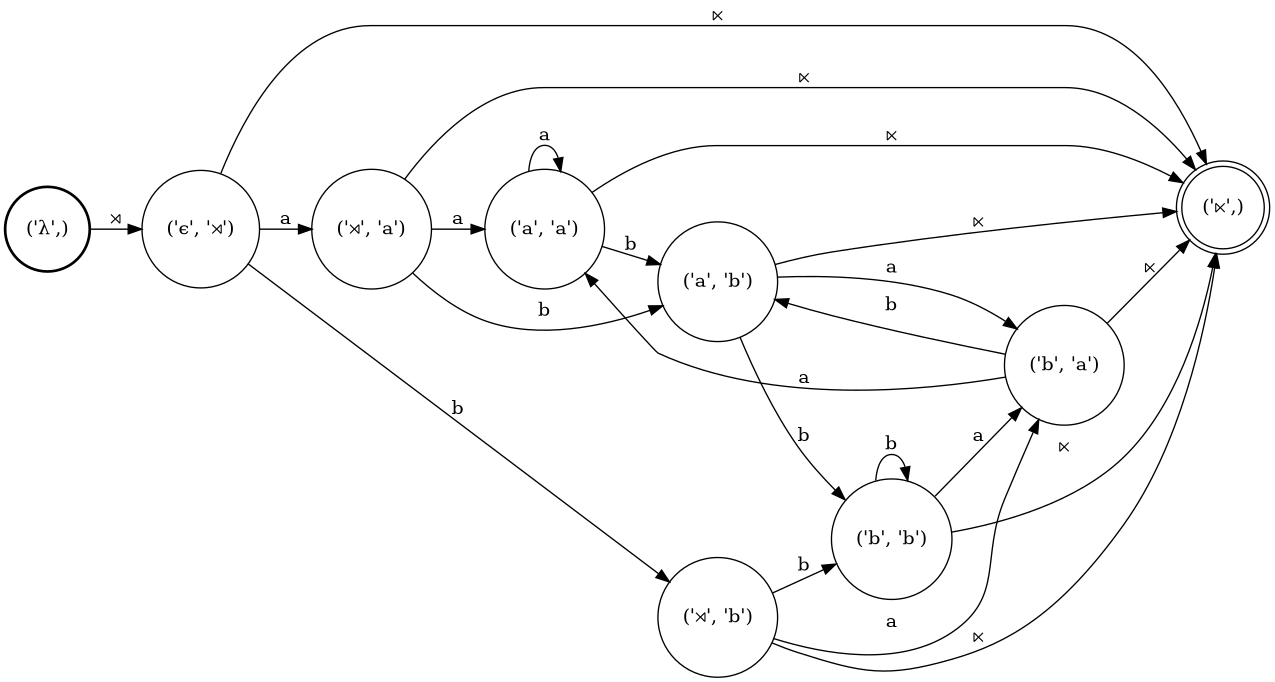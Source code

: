 digraph FST {
rankdir = LR;
size = "8.5,11";
center = 1;
orientation = Portrait;
ranksep = "0.4";
nodesep = "0.25";
0 [label = "('λ',)", shape = circle, style = bold, fontsize = 14]
	0 -> 1 [label = "⋊", fontsize = 14];
1 [label = "('ϵ', '⋊')", shape = circle, style = solid, fontsize = 14]
	1 -> 2 [label = "a", fontsize = 14];
	1 -> 3 [label = "b", fontsize = 14];
	1 -> 8 [label = "⋉", fontsize = 14];
2 [label = "('⋊', 'a')", shape = circle, style = solid, fontsize = 14]
	2 -> 6 [label = "a", fontsize = 14];
	2 -> 7 [label = "b", fontsize = 14];
	2 -> 8 [label = "⋉", fontsize = 14];
3 [label = "('⋊', 'b')", shape = circle, style = solid, fontsize = 14]
	3 -> 4 [label = "a", fontsize = 14];
	3 -> 5 [label = "b", fontsize = 14];
	3 -> 8 [label = "⋉", fontsize = 14];
4 [label = "('b', 'a')", shape = circle, style = solid, fontsize = 14]
	4 -> 6 [label = "a", fontsize = 14];
	4 -> 7 [label = "b", fontsize = 14];
	4 -> 8 [label = "⋉", fontsize = 14];
5 [label = "('b', 'b')", shape = circle, style = solid, fontsize = 14]
	5 -> 4 [label = "a", fontsize = 14];
	5 -> 5 [label = "b", fontsize = 14];
	5 -> 8 [label = "⋉", fontsize = 14];
6 [label = "('a', 'a')", shape = circle, style = solid, fontsize = 14]
	6 -> 6 [label = "a", fontsize = 14];
	6 -> 7 [label = "b", fontsize = 14];
	6 -> 8 [label = "⋉", fontsize = 14];
7 [label = "('a', 'b')", shape = circle, style = solid, fontsize = 14]
	7 -> 4 [label = "a", fontsize = 14];
	7 -> 5 [label = "b", fontsize = 14];
	7 -> 8 [label = "⋉", fontsize = 14];
8 [label = "('⋉',)", shape = doublecircle, style = solid, fontsize = 14]
}
